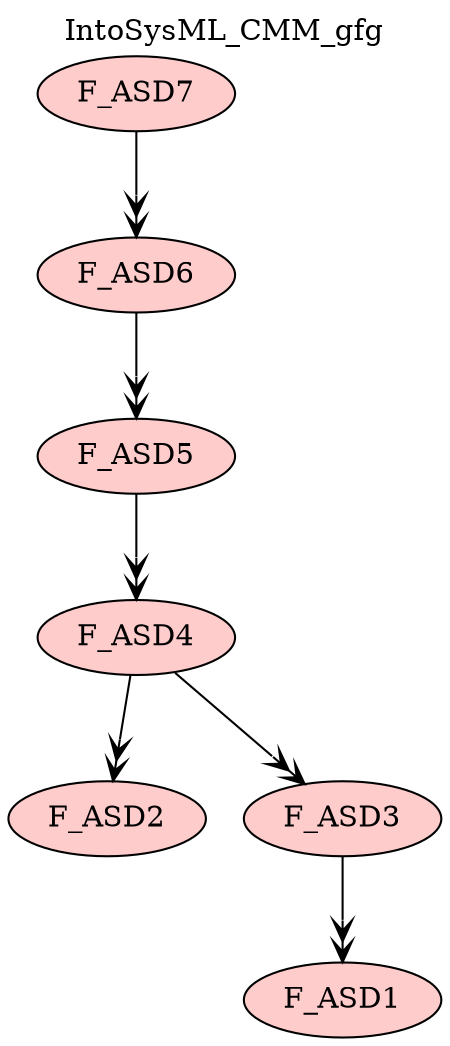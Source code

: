 digraph {graph[label=IntoSysML_CMM_gfg,labelloc=tl,labelfontsize=12];
"F_ASD1"[shape=oval,fillcolor="#FFCCCC",style ="filled",label="F_ASD1"];
"F_ASD2"[shape=oval,fillcolor="#FFCCCC",style ="filled",label="F_ASD2"];
"F_ASD3"[shape=oval,fillcolor="#FFCCCC",style ="filled",label="F_ASD3"];
"F_ASD4"[shape=oval,fillcolor="#FFCCCC",style ="filled",label="F_ASD4"];
"F_ASD5"[shape=oval,fillcolor="#FFCCCC",style ="filled",label="F_ASD5"];
"F_ASD6"[shape=oval,fillcolor="#FFCCCC",style ="filled",label="F_ASD6"];
"F_ASD7"[shape=oval,fillcolor="#FFCCCC",style ="filled",label="F_ASD7"];

"F_ASD3"->"F_ASD1"[label=" ",arrowhead=veevee];
"F_ASD4"->"F_ASD3"[label=" ",arrowhead=veevee];
"F_ASD4"->"F_ASD2"[label=" ",arrowhead=veevee];
"F_ASD5"->"F_ASD4"[label=" ",arrowhead=veevee];
"F_ASD6"->"F_ASD5"[label=" ",arrowhead=veevee];
"F_ASD7"->"F_ASD6"[label=" ",arrowhead=veevee];
}